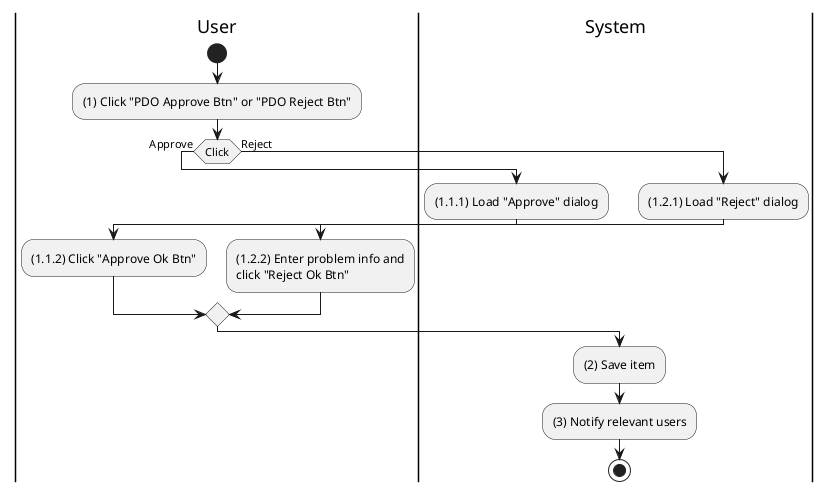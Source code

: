 @startuml production-order-approve
|u|User
|s|System

|u|
start
:(1) Click "PDO Approve Btn" or "PDO Reject Btn";
if (Click) then (Approve)
    |s|
    :(1.1.1) Load "Approve" dialog;
    |u|
    :(1.1.2) Click "Approve Ok Btn";
else (Reject)
    |s|
    :(1.2.1) Load "Reject" dialog;
    |u|
    :(1.2.2) Enter problem info and\nclick "Reject Ok Btn";
endif
|s|
:(2) Save item;
:(3) Notify relevant users;
stop
@enduml